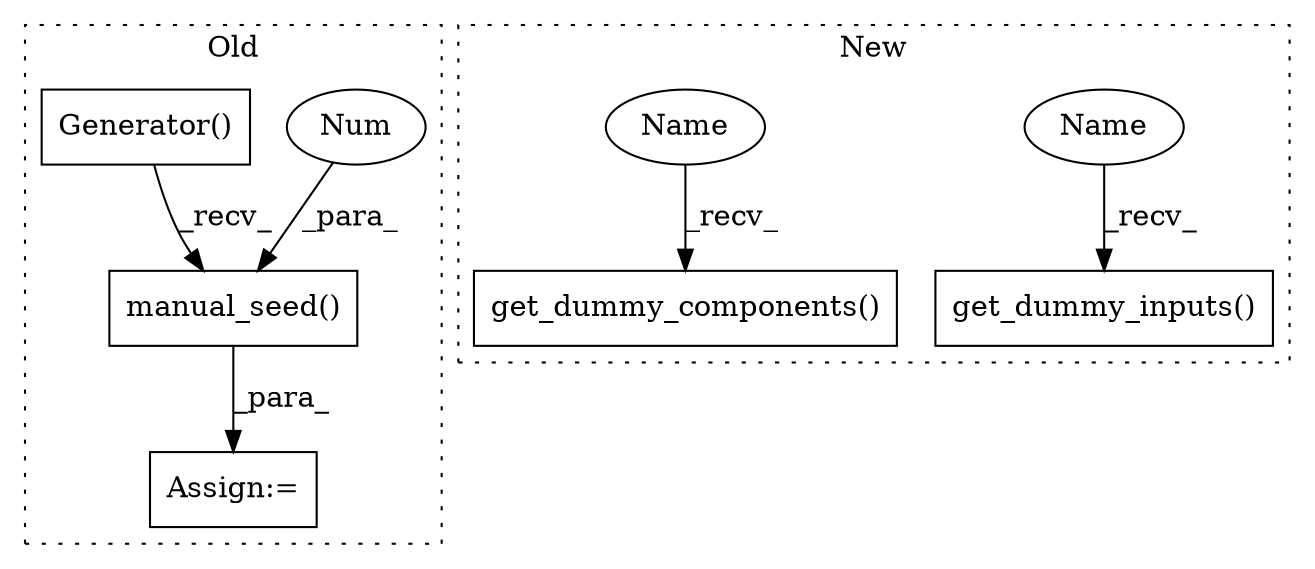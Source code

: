 digraph G {
subgraph cluster0 {
1 [label="manual_seed()" a="75" s="6988,7032" l="43,1" shape="box"];
3 [label="Num" a="76" s="7031" l="1" shape="ellipse"];
4 [label="Generator()" a="75" s="6988" l="30" shape="box"];
5 [label="Assign:=" a="68" s="6985" l="3" shape="box"];
label = "Old";
style="dotted";
}
subgraph cluster1 {
2 [label="get_dummy_components()" a="75" s="5672" l="27" shape="box"];
6 [label="get_dummy_inputs()" a="75" s="6448,6476" l="22,1" shape="box"];
7 [label="Name" a="87" s="6448" l="4" shape="ellipse"];
8 [label="Name" a="87" s="5672" l="4" shape="ellipse"];
label = "New";
style="dotted";
}
1 -> 5 [label="_para_"];
3 -> 1 [label="_para_"];
4 -> 1 [label="_recv_"];
7 -> 6 [label="_recv_"];
8 -> 2 [label="_recv_"];
}